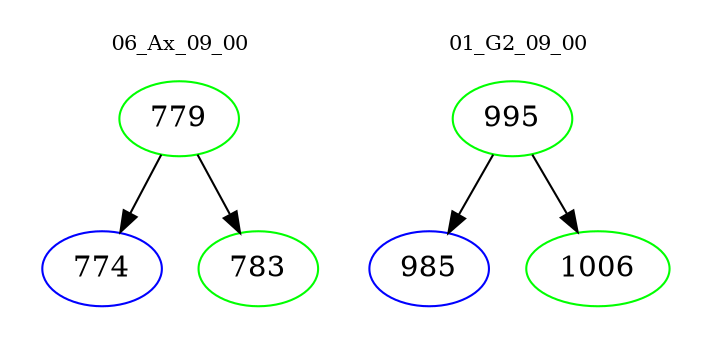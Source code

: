 digraph{
subgraph cluster_0 {
color = white
label = "06_Ax_09_00";
fontsize=10;
T0_779 [label="779", color="green"]
T0_779 -> T0_774 [color="black"]
T0_774 [label="774", color="blue"]
T0_779 -> T0_783 [color="black"]
T0_783 [label="783", color="green"]
}
subgraph cluster_1 {
color = white
label = "01_G2_09_00";
fontsize=10;
T1_995 [label="995", color="green"]
T1_995 -> T1_985 [color="black"]
T1_985 [label="985", color="blue"]
T1_995 -> T1_1006 [color="black"]
T1_1006 [label="1006", color="green"]
}
}
